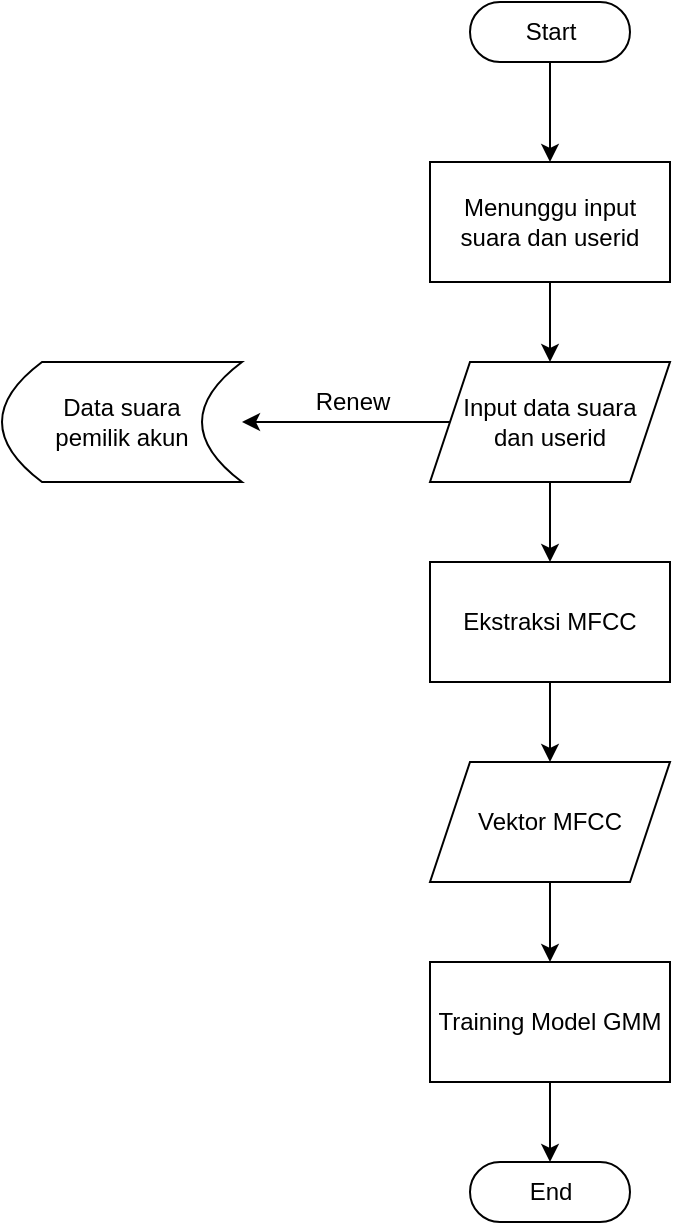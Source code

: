 <mxfile version="13.7.9" type="github">
  <diagram id="Ui4I-p-PomPHRxhMgURq" name="Page-1">
    <mxGraphModel dx="1422" dy="794" grid="1" gridSize="10" guides="1" tooltips="1" connect="1" arrows="1" fold="1" page="1" pageScale="1" pageWidth="827" pageHeight="1169" math="0" shadow="0">
      <root>
        <mxCell id="0" />
        <mxCell id="1" parent="0" />
        <mxCell id="b9qbWGyHtpTypDYCe_0p-3" style="edgeStyle=orthogonalEdgeStyle;rounded=0;orthogonalLoop=1;jettySize=auto;html=1;entryX=0.5;entryY=0;entryDx=0;entryDy=0;" edge="1" parent="1" source="b9qbWGyHtpTypDYCe_0p-1" target="b9qbWGyHtpTypDYCe_0p-2">
          <mxGeometry relative="1" as="geometry" />
        </mxCell>
        <mxCell id="b9qbWGyHtpTypDYCe_0p-1" value="Start" style="html=1;dashed=0;whitespace=wrap;shape=mxgraph.dfd.start" vertex="1" parent="1">
          <mxGeometry x="394" y="170" width="80" height="30" as="geometry" />
        </mxCell>
        <mxCell id="b9qbWGyHtpTypDYCe_0p-5" style="edgeStyle=orthogonalEdgeStyle;rounded=0;orthogonalLoop=1;jettySize=auto;html=1;entryX=0.5;entryY=0;entryDx=0;entryDy=0;" edge="1" parent="1" source="b9qbWGyHtpTypDYCe_0p-2" target="b9qbWGyHtpTypDYCe_0p-4">
          <mxGeometry relative="1" as="geometry" />
        </mxCell>
        <mxCell id="b9qbWGyHtpTypDYCe_0p-2" value="Menunggu input suara dan userid" style="rounded=0;whiteSpace=wrap;html=1;" vertex="1" parent="1">
          <mxGeometry x="374" y="250" width="120" height="60" as="geometry" />
        </mxCell>
        <mxCell id="b9qbWGyHtpTypDYCe_0p-7" style="edgeStyle=orthogonalEdgeStyle;rounded=0;orthogonalLoop=1;jettySize=auto;html=1;entryX=0.5;entryY=0;entryDx=0;entryDy=0;" edge="1" parent="1" source="b9qbWGyHtpTypDYCe_0p-4" target="b9qbWGyHtpTypDYCe_0p-6">
          <mxGeometry relative="1" as="geometry" />
        </mxCell>
        <mxCell id="b9qbWGyHtpTypDYCe_0p-9" style="edgeStyle=orthogonalEdgeStyle;rounded=0;orthogonalLoop=1;jettySize=auto;html=1;entryX=1;entryY=0.5;entryDx=0;entryDy=0;" edge="1" parent="1" source="b9qbWGyHtpTypDYCe_0p-4" target="b9qbWGyHtpTypDYCe_0p-8">
          <mxGeometry relative="1" as="geometry" />
        </mxCell>
        <mxCell id="b9qbWGyHtpTypDYCe_0p-4" value="Input data suara&lt;br&gt;dan userid" style="shape=parallelogram;perimeter=parallelogramPerimeter;whiteSpace=wrap;html=1;fixedSize=1;" vertex="1" parent="1">
          <mxGeometry x="374" y="350" width="120" height="60" as="geometry" />
        </mxCell>
        <mxCell id="b9qbWGyHtpTypDYCe_0p-11" style="edgeStyle=orthogonalEdgeStyle;rounded=0;orthogonalLoop=1;jettySize=auto;html=1;entryX=0.5;entryY=0;entryDx=0;entryDy=0;" edge="1" parent="1" source="b9qbWGyHtpTypDYCe_0p-6" target="b9qbWGyHtpTypDYCe_0p-12">
          <mxGeometry relative="1" as="geometry">
            <mxPoint x="434" y="550" as="targetPoint" />
            <Array as="points" />
          </mxGeometry>
        </mxCell>
        <mxCell id="b9qbWGyHtpTypDYCe_0p-6" value="Ekstraksi MFCC" style="rounded=0;whiteSpace=wrap;html=1;" vertex="1" parent="1">
          <mxGeometry x="374" y="450" width="120" height="60" as="geometry" />
        </mxCell>
        <mxCell id="b9qbWGyHtpTypDYCe_0p-8" value="Data suara &lt;br&gt;pemilik akun" style="shape=dataStorage;whiteSpace=wrap;html=1;fixedSize=1;" vertex="1" parent="1">
          <mxGeometry x="160" y="350" width="120" height="60" as="geometry" />
        </mxCell>
        <mxCell id="b9qbWGyHtpTypDYCe_0p-10" value="Renew" style="text;html=1;align=center;verticalAlign=middle;resizable=0;points=[];autosize=1;" vertex="1" parent="1">
          <mxGeometry x="310" y="360" width="50" height="20" as="geometry" />
        </mxCell>
        <mxCell id="b9qbWGyHtpTypDYCe_0p-13" style="edgeStyle=orthogonalEdgeStyle;rounded=0;orthogonalLoop=1;jettySize=auto;html=1;entryX=0.5;entryY=0;entryDx=0;entryDy=0;" edge="1" parent="1" source="b9qbWGyHtpTypDYCe_0p-12" target="b9qbWGyHtpTypDYCe_0p-14">
          <mxGeometry relative="1" as="geometry">
            <mxPoint x="434" y="640" as="targetPoint" />
          </mxGeometry>
        </mxCell>
        <mxCell id="b9qbWGyHtpTypDYCe_0p-12" value="Vektor MFCC" style="shape=parallelogram;perimeter=parallelogramPerimeter;whiteSpace=wrap;html=1;fixedSize=1;" vertex="1" parent="1">
          <mxGeometry x="374" y="550" width="120" height="60" as="geometry" />
        </mxCell>
        <mxCell id="b9qbWGyHtpTypDYCe_0p-15" style="edgeStyle=orthogonalEdgeStyle;rounded=0;orthogonalLoop=1;jettySize=auto;html=1;entryX=0.5;entryY=0;entryDx=0;entryDy=0;" edge="1" parent="1" source="b9qbWGyHtpTypDYCe_0p-14">
          <mxGeometry relative="1" as="geometry">
            <mxPoint x="434" y="750" as="targetPoint" />
          </mxGeometry>
        </mxCell>
        <mxCell id="b9qbWGyHtpTypDYCe_0p-14" value="Training Model GMM" style="rounded=0;whiteSpace=wrap;html=1;" vertex="1" parent="1">
          <mxGeometry x="374" y="650" width="120" height="60" as="geometry" />
        </mxCell>
        <mxCell id="b9qbWGyHtpTypDYCe_0p-20" value="End" style="html=1;dashed=0;whitespace=wrap;shape=mxgraph.dfd.start" vertex="1" parent="1">
          <mxGeometry x="394" y="750" width="80" height="30" as="geometry" />
        </mxCell>
      </root>
    </mxGraphModel>
  </diagram>
</mxfile>
